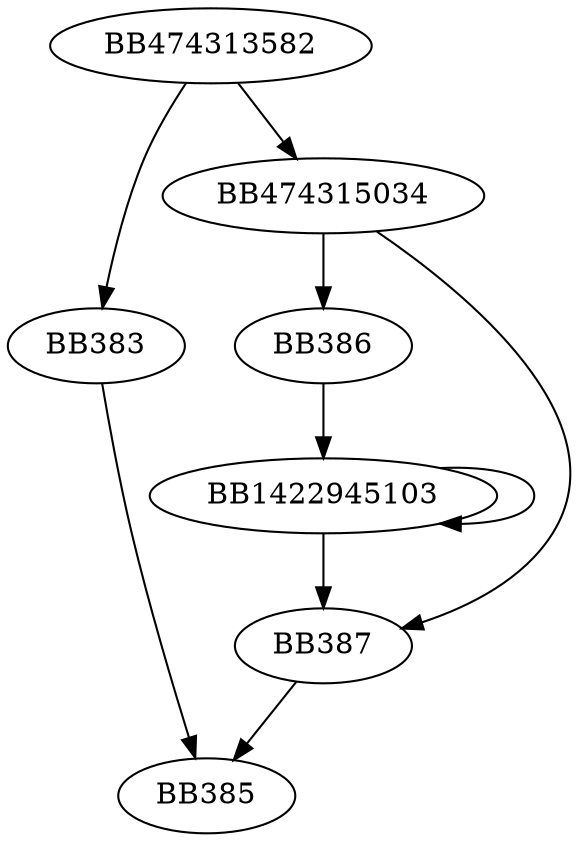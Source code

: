digraph G{
	BB474313582->BB383;
	BB474313582->BB474315034;
	BB383->BB385;
	BB474315034->BB386;
	BB474315034->BB387;
	BB386->BB1422945103;
	BB1422945103->BB387;
	BB1422945103->BB1422945103;
	BB387->BB385;
}
